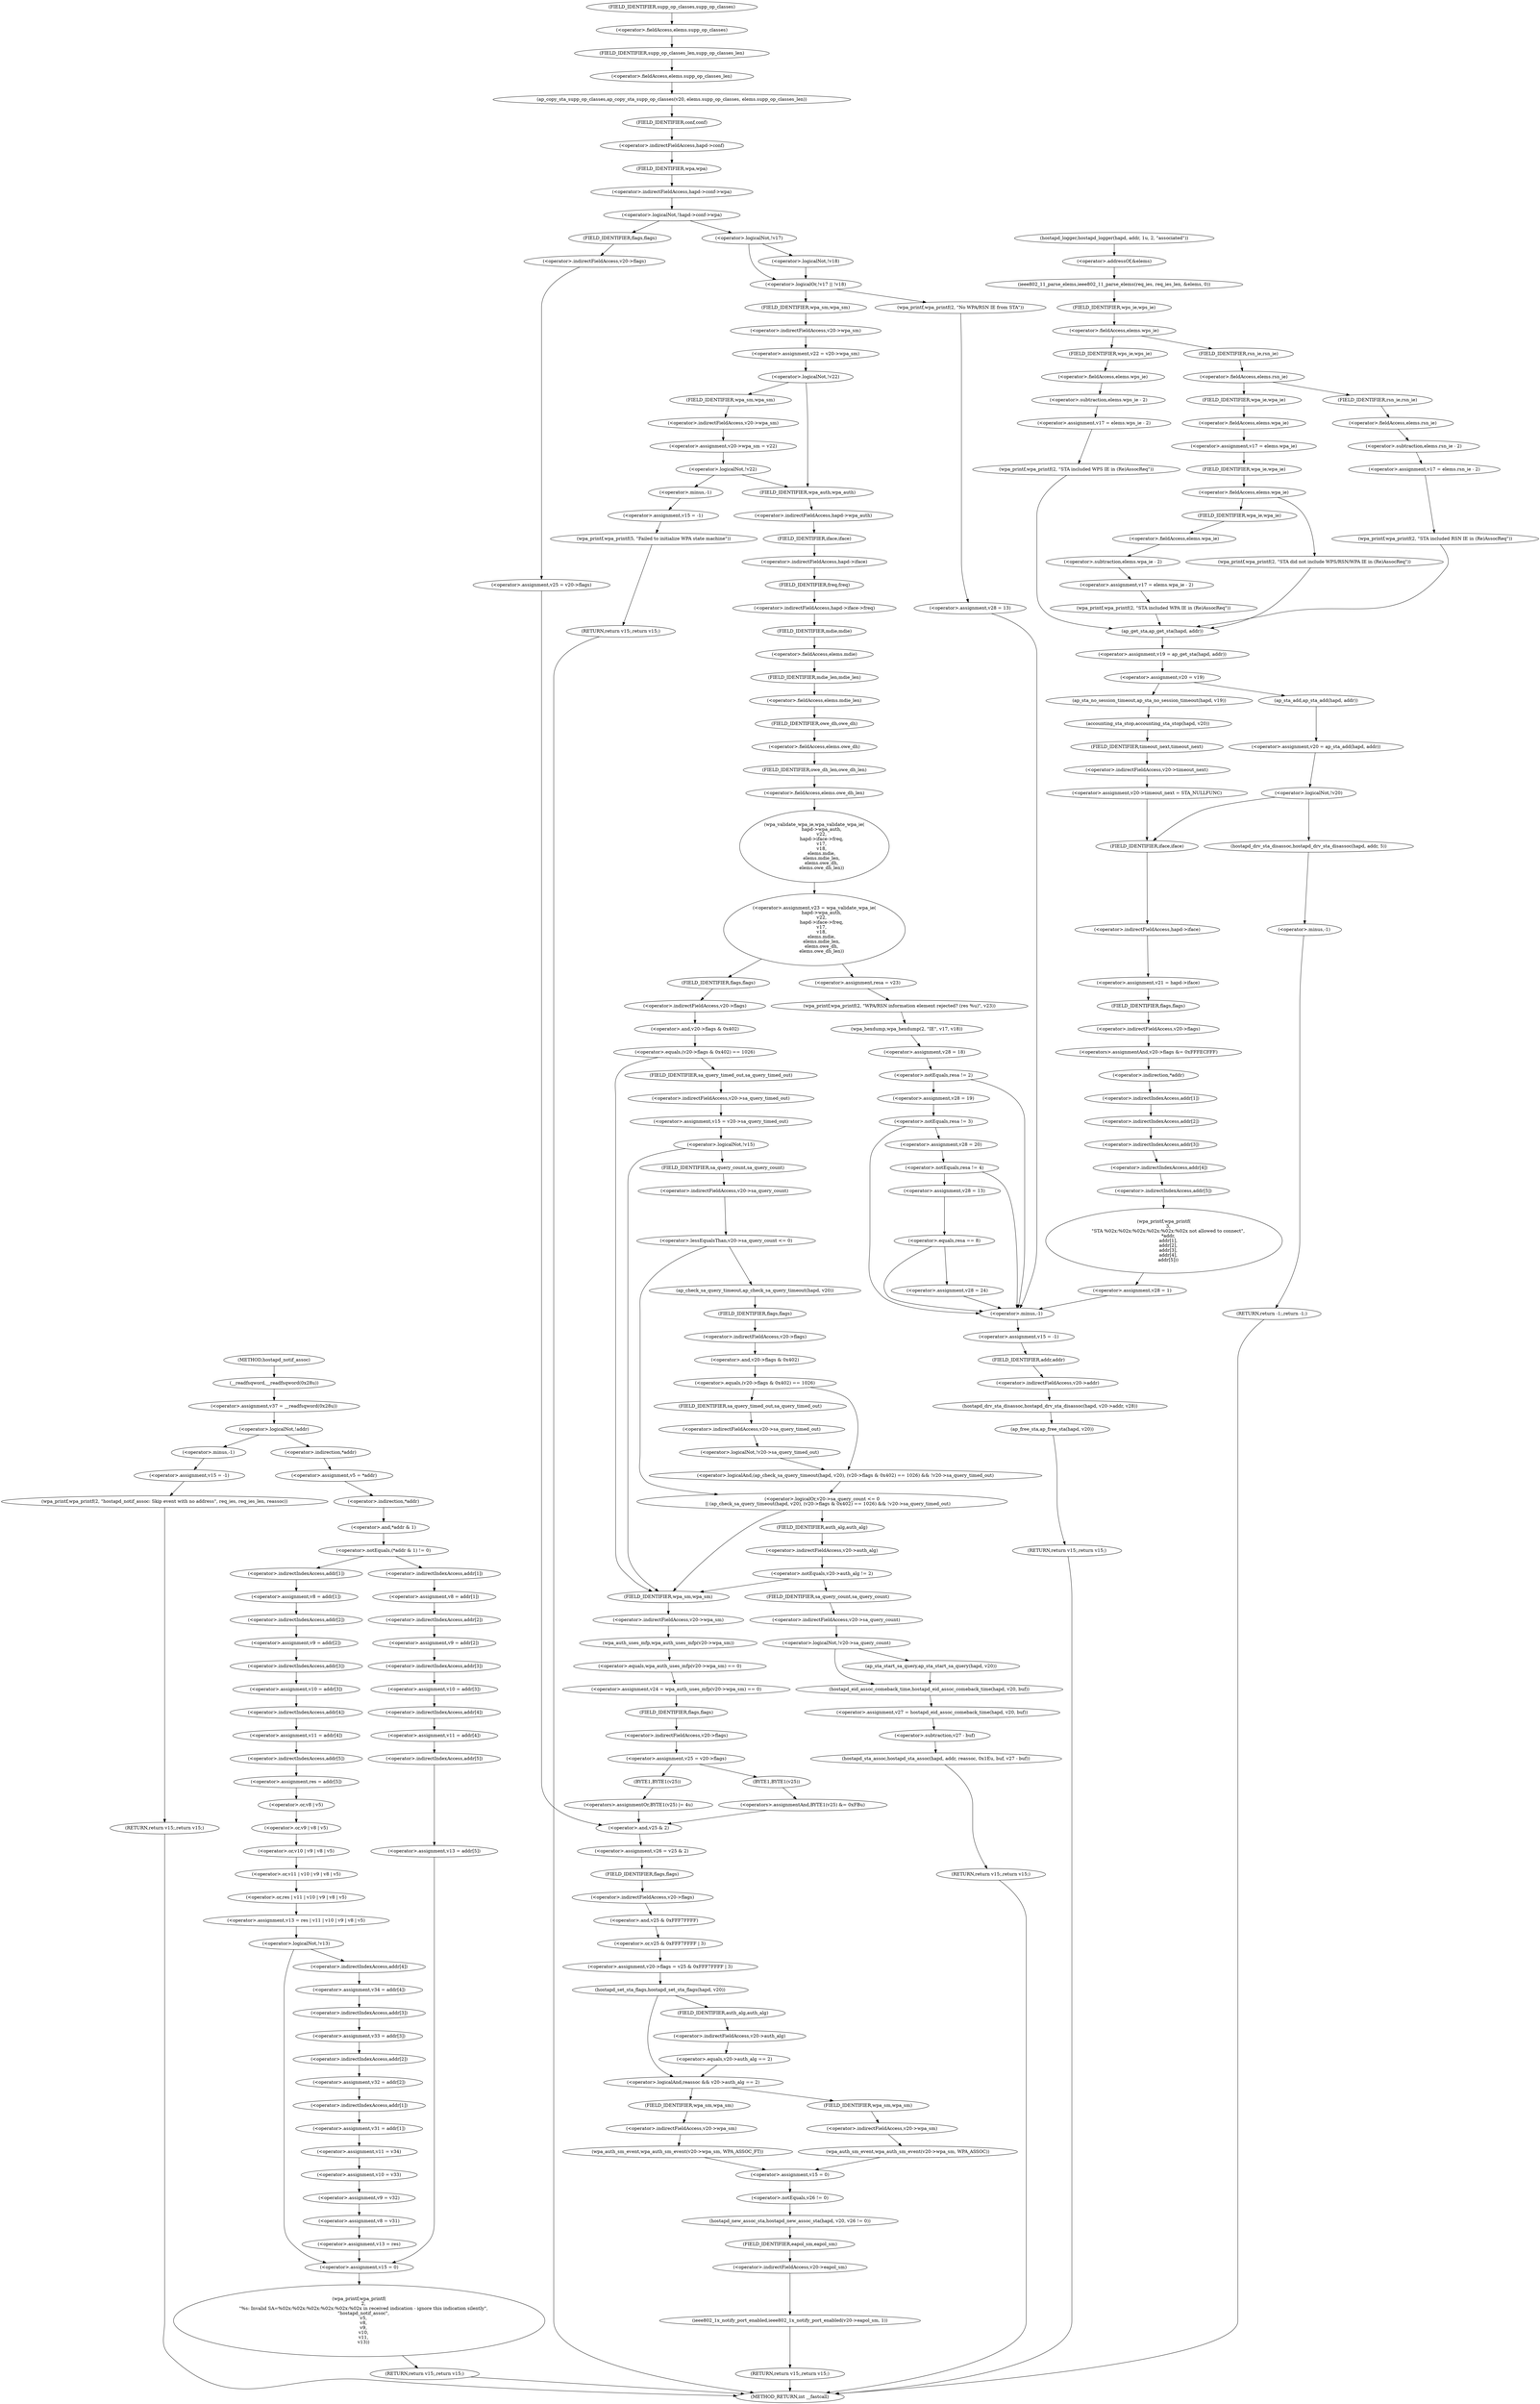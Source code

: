 digraph hostapd_notif_assoc {  
"1000164" [label = "(<operator>.assignment,v37 = __readfsqword(0x28u))" ]
"1000166" [label = "(__readfsqword,__readfsqword(0x28u))" ]
"1000169" [label = "(<operator>.logicalNot,!addr)" ]
"1000172" [label = "(<operator>.assignment,v15 = -1)" ]
"1000174" [label = "(<operator>.minus,-1)" ]
"1000176" [label = "(wpa_printf,wpa_printf(2, \"hostapd_notif_assoc: Skip event with no address\", req_ies, req_ies_len, reassoc))" ]
"1000182" [label = "(RETURN,return v15;,return v15;)" ]
"1000184" [label = "(<operator>.assignment,v5 = *addr)" ]
"1000186" [label = "(<operator>.indirection,*addr)" ]
"1000189" [label = "(<operator>.notEquals,(*addr & 1) != 0)" ]
"1000190" [label = "(<operator>.and,*addr & 1)" ]
"1000191" [label = "(<operator>.indirection,*addr)" ]
"1000196" [label = "(<operator>.assignment,v8 = addr[1])" ]
"1000198" [label = "(<operator>.indirectIndexAccess,addr[1])" ]
"1000201" [label = "(<operator>.assignment,v9 = addr[2])" ]
"1000203" [label = "(<operator>.indirectIndexAccess,addr[2])" ]
"1000206" [label = "(<operator>.assignment,v10 = addr[3])" ]
"1000208" [label = "(<operator>.indirectIndexAccess,addr[3])" ]
"1000211" [label = "(<operator>.assignment,v11 = addr[4])" ]
"1000213" [label = "(<operator>.indirectIndexAccess,addr[4])" ]
"1000216" [label = "(<operator>.assignment,v13 = addr[5])" ]
"1000218" [label = "(<operator>.indirectIndexAccess,addr[5])" ]
"1000222" [label = "(<operator>.assignment,v8 = addr[1])" ]
"1000224" [label = "(<operator>.indirectIndexAccess,addr[1])" ]
"1000227" [label = "(<operator>.assignment,v9 = addr[2])" ]
"1000229" [label = "(<operator>.indirectIndexAccess,addr[2])" ]
"1000232" [label = "(<operator>.assignment,v10 = addr[3])" ]
"1000234" [label = "(<operator>.indirectIndexAccess,addr[3])" ]
"1000237" [label = "(<operator>.assignment,v11 = addr[4])" ]
"1000239" [label = "(<operator>.indirectIndexAccess,addr[4])" ]
"1000242" [label = "(<operator>.assignment,res = addr[5])" ]
"1000244" [label = "(<operator>.indirectIndexAccess,addr[5])" ]
"1000247" [label = "(<operator>.assignment,v13 = res | v11 | v10 | v9 | v8 | v5)" ]
"1000249" [label = "(<operator>.or,res | v11 | v10 | v9 | v8 | v5)" ]
"1000251" [label = "(<operator>.or,v11 | v10 | v9 | v8 | v5)" ]
"1000253" [label = "(<operator>.or,v10 | v9 | v8 | v5)" ]
"1000255" [label = "(<operator>.or,v9 | v8 | v5)" ]
"1000257" [label = "(<operator>.or,v8 | v5)" ]
"1000261" [label = "(<operator>.logicalNot,!v13)" ]
"1000265" [label = "(<operator>.assignment,v15 = 0)" ]
"1000268" [label = "(wpa_printf,wpa_printf(\n      2,\n      \"%s: Invalid SA=%02x:%02x:%02x:%02x:%02x:%02x in received indication - ignore this indication silently\",\n      \"hostapd_notif_assoc\",\n      v5,\n      v8,\n      v9,\n      v10,\n      v11,\n      v13))" ]
"1000278" [label = "(RETURN,return v15;,return v15;)" ]
"1000280" [label = "(<operator>.assignment,v34 = addr[4])" ]
"1000282" [label = "(<operator>.indirectIndexAccess,addr[4])" ]
"1000285" [label = "(<operator>.assignment,v33 = addr[3])" ]
"1000287" [label = "(<operator>.indirectIndexAccess,addr[3])" ]
"1000290" [label = "(<operator>.assignment,v32 = addr[2])" ]
"1000292" [label = "(<operator>.indirectIndexAccess,addr[2])" ]
"1000295" [label = "(<operator>.assignment,v31 = addr[1])" ]
"1000297" [label = "(<operator>.indirectIndexAccess,addr[1])" ]
"1000301" [label = "(<operator>.assignment,v11 = v34)" ]
"1000304" [label = "(<operator>.assignment,v10 = v33)" ]
"1000307" [label = "(<operator>.assignment,v9 = v32)" ]
"1000310" [label = "(<operator>.assignment,v8 = v31)" ]
"1000313" [label = "(<operator>.assignment,v13 = res)" ]
"1000317" [label = "(hostapd_logger,hostapd_logger(hapd, addr, 1u, 2, \"associated\"))" ]
"1000323" [label = "(ieee802_11_parse_elems,ieee802_11_parse_elems(req_ies, req_ies_len, &elems, 0))" ]
"1000326" [label = "(<operator>.addressOf,&elems)" ]
"1000330" [label = "(<operator>.fieldAccess,elems.wps_ie)" ]
"1000332" [label = "(FIELD_IDENTIFIER,wps_ie,wps_ie)" ]
"1000334" [label = "(<operator>.assignment,v17 = elems.wps_ie - 2)" ]
"1000336" [label = "(<operator>.subtraction,elems.wps_ie - 2)" ]
"1000337" [label = "(<operator>.fieldAccess,elems.wps_ie)" ]
"1000339" [label = "(FIELD_IDENTIFIER,wps_ie,wps_ie)" ]
"1000342" [label = "(wpa_printf,wpa_printf(2, \"STA included WPS IE in (Re)AssocReq\"))" ]
"1000347" [label = "(<operator>.fieldAccess,elems.rsn_ie)" ]
"1000349" [label = "(FIELD_IDENTIFIER,rsn_ie,rsn_ie)" ]
"1000351" [label = "(<operator>.assignment,v17 = elems.rsn_ie - 2)" ]
"1000353" [label = "(<operator>.subtraction,elems.rsn_ie - 2)" ]
"1000354" [label = "(<operator>.fieldAccess,elems.rsn_ie)" ]
"1000356" [label = "(FIELD_IDENTIFIER,rsn_ie,rsn_ie)" ]
"1000359" [label = "(wpa_printf,wpa_printf(2, \"STA included RSN IE in (Re)AssocReq\"))" ]
"1000364" [label = "(<operator>.assignment,v17 = elems.wpa_ie)" ]
"1000366" [label = "(<operator>.fieldAccess,elems.wpa_ie)" ]
"1000368" [label = "(FIELD_IDENTIFIER,wpa_ie,wpa_ie)" ]
"1000370" [label = "(<operator>.fieldAccess,elems.wpa_ie)" ]
"1000372" [label = "(FIELD_IDENTIFIER,wpa_ie,wpa_ie)" ]
"1000374" [label = "(<operator>.assignment,v17 = elems.wpa_ie - 2)" ]
"1000376" [label = "(<operator>.subtraction,elems.wpa_ie - 2)" ]
"1000377" [label = "(<operator>.fieldAccess,elems.wpa_ie)" ]
"1000379" [label = "(FIELD_IDENTIFIER,wpa_ie,wpa_ie)" ]
"1000382" [label = "(wpa_printf,wpa_printf(2, \"STA included WPA IE in (Re)AssocReq\"))" ]
"1000388" [label = "(wpa_printf,wpa_printf(2, \"STA did not include WPS/RSN/WPA IE in (Re)AssocReq\"))" ]
"1000391" [label = "(<operator>.assignment,v19 = ap_get_sta(hapd, addr))" ]
"1000393" [label = "(ap_get_sta,ap_get_sta(hapd, addr))" ]
"1000396" [label = "(<operator>.assignment,v20 = v19)" ]
"1000402" [label = "(ap_sta_no_session_timeout,ap_sta_no_session_timeout(hapd, v19))" ]
"1000405" [label = "(accounting_sta_stop,accounting_sta_stop(hapd, v20))" ]
"1000408" [label = "(<operator>.assignment,v20->timeout_next = STA_NULLFUNC)" ]
"1000409" [label = "(<operator>.indirectFieldAccess,v20->timeout_next)" ]
"1000411" [label = "(FIELD_IDENTIFIER,timeout_next,timeout_next)" ]
"1000415" [label = "(<operator>.assignment,v20 = ap_sta_add(hapd, addr))" ]
"1000417" [label = "(ap_sta_add,ap_sta_add(hapd, addr))" ]
"1000421" [label = "(<operator>.logicalNot,!v20)" ]
"1000424" [label = "(hostapd_drv_sta_disassoc,hostapd_drv_sta_disassoc(hapd, addr, 5))" ]
"1000428" [label = "(RETURN,return -1;,return -1;)" ]
"1000429" [label = "(<operator>.minus,-1)" ]
"1000431" [label = "(<operator>.assignment,v21 = hapd->iface)" ]
"1000433" [label = "(<operator>.indirectFieldAccess,hapd->iface)" ]
"1000435" [label = "(FIELD_IDENTIFIER,iface,iface)" ]
"1000436" [label = "(<operators>.assignmentAnd,v20->flags &= 0xFFFECFFF)" ]
"1000437" [label = "(<operator>.indirectFieldAccess,v20->flags)" ]
"1000439" [label = "(FIELD_IDENTIFIER,flags,flags)" ]
"1000442" [label = "(wpa_printf,wpa_printf(\n      3,\n      \"STA %02x:%02x:%02x:%02x:%02x:%02x not allowed to connect\",\n      *addr,\n      addr[1],\n      addr[2],\n      addr[3],\n      addr[4],\n      addr[5]))" ]
"1000445" [label = "(<operator>.indirection,*addr)" ]
"1000447" [label = "(<operator>.indirectIndexAccess,addr[1])" ]
"1000450" [label = "(<operator>.indirectIndexAccess,addr[2])" ]
"1000453" [label = "(<operator>.indirectIndexAccess,addr[3])" ]
"1000456" [label = "(<operator>.indirectIndexAccess,addr[4])" ]
"1000459" [label = "(<operator>.indirectIndexAccess,addr[5])" ]
"1000462" [label = "(<operator>.assignment,v28 = 1)" ]
"1000466" [label = "(<operator>.assignment,v15 = -1)" ]
"1000468" [label = "(<operator>.minus,-1)" ]
"1000470" [label = "(hostapd_drv_sta_disassoc,hostapd_drv_sta_disassoc(hapd, v20->addr, v28))" ]
"1000472" [label = "(<operator>.indirectFieldAccess,v20->addr)" ]
"1000474" [label = "(FIELD_IDENTIFIER,addr,addr)" ]
"1000476" [label = "(ap_free_sta,ap_free_sta(hapd, v20))" ]
"1000479" [label = "(RETURN,return v15;,return v15;)" ]
"1000481" [label = "(ap_copy_sta_supp_op_classes,ap_copy_sta_supp_op_classes(v20, elems.supp_op_classes, elems.supp_op_classes_len))" ]
"1000483" [label = "(<operator>.fieldAccess,elems.supp_op_classes)" ]
"1000485" [label = "(FIELD_IDENTIFIER,supp_op_classes,supp_op_classes)" ]
"1000486" [label = "(<operator>.fieldAccess,elems.supp_op_classes_len)" ]
"1000488" [label = "(FIELD_IDENTIFIER,supp_op_classes_len,supp_op_classes_len)" ]
"1000490" [label = "(<operator>.logicalNot,!hapd->conf->wpa)" ]
"1000491" [label = "(<operator>.indirectFieldAccess,hapd->conf->wpa)" ]
"1000492" [label = "(<operator>.indirectFieldAccess,hapd->conf)" ]
"1000494" [label = "(FIELD_IDENTIFIER,conf,conf)" ]
"1000495" [label = "(FIELD_IDENTIFIER,wpa,wpa)" ]
"1000497" [label = "(<operator>.assignment,v25 = v20->flags)" ]
"1000499" [label = "(<operator>.indirectFieldAccess,v20->flags)" ]
"1000501" [label = "(FIELD_IDENTIFIER,flags,flags)" ]
"1000504" [label = "(<operator>.logicalOr,!v17 || !v18)" ]
"1000505" [label = "(<operator>.logicalNot,!v17)" ]
"1000507" [label = "(<operator>.logicalNot,!v18)" ]
"1000510" [label = "(wpa_printf,wpa_printf(2, \"No WPA/RSN IE from STA\"))" ]
"1000513" [label = "(<operator>.assignment,v28 = 13)" ]
"1000517" [label = "(<operator>.assignment,v22 = v20->wpa_sm)" ]
"1000519" [label = "(<operator>.indirectFieldAccess,v20->wpa_sm)" ]
"1000521" [label = "(FIELD_IDENTIFIER,wpa_sm,wpa_sm)" ]
"1000523" [label = "(<operator>.logicalNot,!v22)" ]
"1000526" [label = "(<operator>.assignment,v20->wpa_sm = v22)" ]
"1000527" [label = "(<operator>.indirectFieldAccess,v20->wpa_sm)" ]
"1000529" [label = "(FIELD_IDENTIFIER,wpa_sm,wpa_sm)" ]
"1000532" [label = "(<operator>.logicalNot,!v22)" ]
"1000535" [label = "(<operator>.assignment,v15 = -1)" ]
"1000537" [label = "(<operator>.minus,-1)" ]
"1000539" [label = "(wpa_printf,wpa_printf(5, \"Failed to initialize WPA state machine\"))" ]
"1000542" [label = "(RETURN,return v15;,return v15;)" ]
"1000544" [label = "(<operator>.assignment,v23 = wpa_validate_wpa_ie(\n          hapd->wpa_auth,\n          v22,\n          hapd->iface->freq,\n          v17,\n          v18,\n          elems.mdie,\n          elems.mdie_len,\n          elems.owe_dh,\n          elems.owe_dh_len))" ]
"1000546" [label = "(wpa_validate_wpa_ie,wpa_validate_wpa_ie(\n          hapd->wpa_auth,\n          v22,\n          hapd->iface->freq,\n          v17,\n          v18,\n          elems.mdie,\n          elems.mdie_len,\n          elems.owe_dh,\n          elems.owe_dh_len))" ]
"1000547" [label = "(<operator>.indirectFieldAccess,hapd->wpa_auth)" ]
"1000549" [label = "(FIELD_IDENTIFIER,wpa_auth,wpa_auth)" ]
"1000551" [label = "(<operator>.indirectFieldAccess,hapd->iface->freq)" ]
"1000552" [label = "(<operator>.indirectFieldAccess,hapd->iface)" ]
"1000554" [label = "(FIELD_IDENTIFIER,iface,iface)" ]
"1000555" [label = "(FIELD_IDENTIFIER,freq,freq)" ]
"1000558" [label = "(<operator>.fieldAccess,elems.mdie)" ]
"1000560" [label = "(FIELD_IDENTIFIER,mdie,mdie)" ]
"1000561" [label = "(<operator>.fieldAccess,elems.mdie_len)" ]
"1000563" [label = "(FIELD_IDENTIFIER,mdie_len,mdie_len)" ]
"1000564" [label = "(<operator>.fieldAccess,elems.owe_dh)" ]
"1000566" [label = "(FIELD_IDENTIFIER,owe_dh,owe_dh)" ]
"1000567" [label = "(<operator>.fieldAccess,elems.owe_dh_len)" ]
"1000569" [label = "(FIELD_IDENTIFIER,owe_dh_len,owe_dh_len)" ]
"1000573" [label = "(<operator>.assignment,resa = v23)" ]
"1000576" [label = "(wpa_printf,wpa_printf(2, \"WPA/RSN information element rejected? (res %u)\", v23))" ]
"1000580" [label = "(wpa_hexdump,wpa_hexdump(2, \"IE\", v17, v18))" ]
"1000585" [label = "(<operator>.assignment,v28 = 18)" ]
"1000589" [label = "(<operator>.notEquals,resa != 2)" ]
"1000593" [label = "(<operator>.assignment,v28 = 19)" ]
"1000597" [label = "(<operator>.notEquals,resa != 3)" ]
"1000601" [label = "(<operator>.assignment,v28 = 20)" ]
"1000605" [label = "(<operator>.notEquals,resa != 4)" ]
"1000609" [label = "(<operator>.assignment,v28 = 13)" ]
"1000613" [label = "(<operator>.equals,resa == 8)" ]
"1000616" [label = "(<operator>.assignment,v28 = 24)" ]
"1000621" [label = "(<operator>.equals,(v20->flags & 0x402) == 1026)" ]
"1000622" [label = "(<operator>.and,v20->flags & 0x402)" ]
"1000623" [label = "(<operator>.indirectFieldAccess,v20->flags)" ]
"1000625" [label = "(FIELD_IDENTIFIER,flags,flags)" ]
"1000629" [label = "(<operator>.assignment,v15 = v20->sa_query_timed_out)" ]
"1000631" [label = "(<operator>.indirectFieldAccess,v20->sa_query_timed_out)" ]
"1000633" [label = "(FIELD_IDENTIFIER,sa_query_timed_out,sa_query_timed_out)" ]
"1000635" [label = "(<operator>.logicalNot,!v15)" ]
"1000639" [label = "(<operator>.logicalOr,v20->sa_query_count <= 0\n        || (ap_check_sa_query_timeout(hapd, v20), (v20->flags & 0x402) == 1026) && !v20->sa_query_timed_out)" ]
"1000640" [label = "(<operator>.lessEqualsThan,v20->sa_query_count <= 0)" ]
"1000641" [label = "(<operator>.indirectFieldAccess,v20->sa_query_count)" ]
"1000643" [label = "(FIELD_IDENTIFIER,sa_query_count,sa_query_count)" ]
"1000645" [label = "(<operator>.logicalAnd,(ap_check_sa_query_timeout(hapd, v20), (v20->flags & 0x402) == 1026) && !v20->sa_query_timed_out)" ]
"1000647" [label = "(ap_check_sa_query_timeout,ap_check_sa_query_timeout(hapd, v20))" ]
"1000650" [label = "(<operator>.equals,(v20->flags & 0x402) == 1026)" ]
"1000651" [label = "(<operator>.and,v20->flags & 0x402)" ]
"1000652" [label = "(<operator>.indirectFieldAccess,v20->flags)" ]
"1000654" [label = "(FIELD_IDENTIFIER,flags,flags)" ]
"1000657" [label = "(<operator>.logicalNot,!v20->sa_query_timed_out)" ]
"1000658" [label = "(<operator>.indirectFieldAccess,v20->sa_query_timed_out)" ]
"1000660" [label = "(FIELD_IDENTIFIER,sa_query_timed_out,sa_query_timed_out)" ]
"1000663" [label = "(<operator>.notEquals,v20->auth_alg != 2)" ]
"1000664" [label = "(<operator>.indirectFieldAccess,v20->auth_alg)" ]
"1000666" [label = "(FIELD_IDENTIFIER,auth_alg,auth_alg)" ]
"1000670" [label = "(<operator>.logicalNot,!v20->sa_query_count)" ]
"1000671" [label = "(<operator>.indirectFieldAccess,v20->sa_query_count)" ]
"1000673" [label = "(FIELD_IDENTIFIER,sa_query_count,sa_query_count)" ]
"1000674" [label = "(ap_sta_start_sa_query,ap_sta_start_sa_query(hapd, v20))" ]
"1000677" [label = "(<operator>.assignment,v27 = hostapd_eid_assoc_comeback_time(hapd, v20, buf))" ]
"1000679" [label = "(hostapd_eid_assoc_comeback_time,hostapd_eid_assoc_comeback_time(hapd, v20, buf))" ]
"1000683" [label = "(hostapd_sta_assoc,hostapd_sta_assoc(hapd, addr, reassoc, 0x1Eu, buf, v27 - buf))" ]
"1000689" [label = "(<operator>.subtraction,v27 - buf)" ]
"1000692" [label = "(RETURN,return v15;,return v15;)" ]
"1000694" [label = "(<operator>.assignment,v24 = wpa_auth_uses_mfp(v20->wpa_sm) == 0)" ]
"1000696" [label = "(<operator>.equals,wpa_auth_uses_mfp(v20->wpa_sm) == 0)" ]
"1000697" [label = "(wpa_auth_uses_mfp,wpa_auth_uses_mfp(v20->wpa_sm))" ]
"1000698" [label = "(<operator>.indirectFieldAccess,v20->wpa_sm)" ]
"1000700" [label = "(FIELD_IDENTIFIER,wpa_sm,wpa_sm)" ]
"1000702" [label = "(<operator>.assignment,v25 = v20->flags)" ]
"1000704" [label = "(<operator>.indirectFieldAccess,v20->flags)" ]
"1000706" [label = "(FIELD_IDENTIFIER,flags,flags)" ]
"1000709" [label = "(<operators>.assignmentAnd,BYTE1(v25) &= 0xFBu)" ]
"1000710" [label = "(BYTE1,BYTE1(v25))" ]
"1000714" [label = "(<operators>.assignmentOr,BYTE1(v25) |= 4u)" ]
"1000715" [label = "(BYTE1,BYTE1(v25))" ]
"1000719" [label = "(<operator>.assignment,v26 = v25 & 2)" ]
"1000721" [label = "(<operator>.and,v25 & 2)" ]
"1000724" [label = "(<operator>.assignment,v20->flags = v25 & 0xFFF7FFFF | 3)" ]
"1000725" [label = "(<operator>.indirectFieldAccess,v20->flags)" ]
"1000727" [label = "(FIELD_IDENTIFIER,flags,flags)" ]
"1000728" [label = "(<operator>.or,v25 & 0xFFF7FFFF | 3)" ]
"1000729" [label = "(<operator>.and,v25 & 0xFFF7FFFF)" ]
"1000733" [label = "(hostapd_set_sta_flags,hostapd_set_sta_flags(hapd, v20))" ]
"1000737" [label = "(<operator>.logicalAnd,reassoc && v20->auth_alg == 2)" ]
"1000739" [label = "(<operator>.equals,v20->auth_alg == 2)" ]
"1000740" [label = "(<operator>.indirectFieldAccess,v20->auth_alg)" ]
"1000742" [label = "(FIELD_IDENTIFIER,auth_alg,auth_alg)" ]
"1000744" [label = "(wpa_auth_sm_event,wpa_auth_sm_event(v20->wpa_sm, WPA_ASSOC_FT))" ]
"1000745" [label = "(<operator>.indirectFieldAccess,v20->wpa_sm)" ]
"1000747" [label = "(FIELD_IDENTIFIER,wpa_sm,wpa_sm)" ]
"1000750" [label = "(wpa_auth_sm_event,wpa_auth_sm_event(v20->wpa_sm, WPA_ASSOC))" ]
"1000751" [label = "(<operator>.indirectFieldAccess,v20->wpa_sm)" ]
"1000753" [label = "(FIELD_IDENTIFIER,wpa_sm,wpa_sm)" ]
"1000755" [label = "(<operator>.assignment,v15 = 0)" ]
"1000758" [label = "(hostapd_new_assoc_sta,hostapd_new_assoc_sta(hapd, v20, v26 != 0))" ]
"1000761" [label = "(<operator>.notEquals,v26 != 0)" ]
"1000764" [label = "(ieee802_1x_notify_port_enabled,ieee802_1x_notify_port_enabled(v20->eapol_sm, 1))" ]
"1000765" [label = "(<operator>.indirectFieldAccess,v20->eapol_sm)" ]
"1000767" [label = "(FIELD_IDENTIFIER,eapol_sm,eapol_sm)" ]
"1000769" [label = "(RETURN,return v15;,return v15;)" ]
"1000129" [label = "(METHOD,hostapd_notif_assoc)" ]
"1000771" [label = "(METHOD_RETURN,int __fastcall)" ]
  "1000164" -> "1000169" 
  "1000166" -> "1000164" 
  "1000169" -> "1000174" 
  "1000169" -> "1000186" 
  "1000172" -> "1000176" 
  "1000174" -> "1000172" 
  "1000176" -> "1000182" 
  "1000182" -> "1000771" 
  "1000184" -> "1000191" 
  "1000186" -> "1000184" 
  "1000189" -> "1000198" 
  "1000189" -> "1000224" 
  "1000190" -> "1000189" 
  "1000191" -> "1000190" 
  "1000196" -> "1000203" 
  "1000198" -> "1000196" 
  "1000201" -> "1000208" 
  "1000203" -> "1000201" 
  "1000206" -> "1000213" 
  "1000208" -> "1000206" 
  "1000211" -> "1000218" 
  "1000213" -> "1000211" 
  "1000216" -> "1000265" 
  "1000218" -> "1000216" 
  "1000222" -> "1000229" 
  "1000224" -> "1000222" 
  "1000227" -> "1000234" 
  "1000229" -> "1000227" 
  "1000232" -> "1000239" 
  "1000234" -> "1000232" 
  "1000237" -> "1000244" 
  "1000239" -> "1000237" 
  "1000242" -> "1000257" 
  "1000244" -> "1000242" 
  "1000247" -> "1000261" 
  "1000249" -> "1000247" 
  "1000251" -> "1000249" 
  "1000253" -> "1000251" 
  "1000255" -> "1000253" 
  "1000257" -> "1000255" 
  "1000261" -> "1000265" 
  "1000261" -> "1000282" 
  "1000265" -> "1000268" 
  "1000268" -> "1000278" 
  "1000278" -> "1000771" 
  "1000280" -> "1000287" 
  "1000282" -> "1000280" 
  "1000285" -> "1000292" 
  "1000287" -> "1000285" 
  "1000290" -> "1000297" 
  "1000292" -> "1000290" 
  "1000295" -> "1000301" 
  "1000297" -> "1000295" 
  "1000301" -> "1000304" 
  "1000304" -> "1000307" 
  "1000307" -> "1000310" 
  "1000310" -> "1000313" 
  "1000313" -> "1000265" 
  "1000317" -> "1000326" 
  "1000323" -> "1000332" 
  "1000326" -> "1000323" 
  "1000330" -> "1000339" 
  "1000330" -> "1000349" 
  "1000332" -> "1000330" 
  "1000334" -> "1000342" 
  "1000336" -> "1000334" 
  "1000337" -> "1000336" 
  "1000339" -> "1000337" 
  "1000342" -> "1000393" 
  "1000347" -> "1000356" 
  "1000347" -> "1000368" 
  "1000349" -> "1000347" 
  "1000351" -> "1000359" 
  "1000353" -> "1000351" 
  "1000354" -> "1000353" 
  "1000356" -> "1000354" 
  "1000359" -> "1000393" 
  "1000364" -> "1000372" 
  "1000366" -> "1000364" 
  "1000368" -> "1000366" 
  "1000370" -> "1000379" 
  "1000370" -> "1000388" 
  "1000372" -> "1000370" 
  "1000374" -> "1000382" 
  "1000376" -> "1000374" 
  "1000377" -> "1000376" 
  "1000379" -> "1000377" 
  "1000382" -> "1000393" 
  "1000388" -> "1000393" 
  "1000391" -> "1000396" 
  "1000393" -> "1000391" 
  "1000396" -> "1000402" 
  "1000396" -> "1000417" 
  "1000402" -> "1000405" 
  "1000405" -> "1000411" 
  "1000408" -> "1000435" 
  "1000409" -> "1000408" 
  "1000411" -> "1000409" 
  "1000415" -> "1000421" 
  "1000417" -> "1000415" 
  "1000421" -> "1000424" 
  "1000421" -> "1000435" 
  "1000424" -> "1000429" 
  "1000428" -> "1000771" 
  "1000429" -> "1000428" 
  "1000431" -> "1000439" 
  "1000433" -> "1000431" 
  "1000435" -> "1000433" 
  "1000436" -> "1000445" 
  "1000437" -> "1000436" 
  "1000439" -> "1000437" 
  "1000442" -> "1000462" 
  "1000445" -> "1000447" 
  "1000447" -> "1000450" 
  "1000450" -> "1000453" 
  "1000453" -> "1000456" 
  "1000456" -> "1000459" 
  "1000459" -> "1000442" 
  "1000462" -> "1000468" 
  "1000466" -> "1000474" 
  "1000468" -> "1000466" 
  "1000470" -> "1000476" 
  "1000472" -> "1000470" 
  "1000474" -> "1000472" 
  "1000476" -> "1000479" 
  "1000479" -> "1000771" 
  "1000481" -> "1000494" 
  "1000483" -> "1000488" 
  "1000485" -> "1000483" 
  "1000486" -> "1000481" 
  "1000488" -> "1000486" 
  "1000490" -> "1000501" 
  "1000490" -> "1000505" 
  "1000491" -> "1000490" 
  "1000492" -> "1000495" 
  "1000494" -> "1000492" 
  "1000495" -> "1000491" 
  "1000497" -> "1000721" 
  "1000499" -> "1000497" 
  "1000501" -> "1000499" 
  "1000504" -> "1000510" 
  "1000504" -> "1000521" 
  "1000505" -> "1000504" 
  "1000505" -> "1000507" 
  "1000507" -> "1000504" 
  "1000510" -> "1000513" 
  "1000513" -> "1000468" 
  "1000517" -> "1000523" 
  "1000519" -> "1000517" 
  "1000521" -> "1000519" 
  "1000523" -> "1000529" 
  "1000523" -> "1000549" 
  "1000526" -> "1000532" 
  "1000527" -> "1000526" 
  "1000529" -> "1000527" 
  "1000532" -> "1000537" 
  "1000532" -> "1000549" 
  "1000535" -> "1000539" 
  "1000537" -> "1000535" 
  "1000539" -> "1000542" 
  "1000542" -> "1000771" 
  "1000544" -> "1000573" 
  "1000544" -> "1000625" 
  "1000546" -> "1000544" 
  "1000547" -> "1000554" 
  "1000549" -> "1000547" 
  "1000551" -> "1000560" 
  "1000552" -> "1000555" 
  "1000554" -> "1000552" 
  "1000555" -> "1000551" 
  "1000558" -> "1000563" 
  "1000560" -> "1000558" 
  "1000561" -> "1000566" 
  "1000563" -> "1000561" 
  "1000564" -> "1000569" 
  "1000566" -> "1000564" 
  "1000567" -> "1000546" 
  "1000569" -> "1000567" 
  "1000573" -> "1000576" 
  "1000576" -> "1000580" 
  "1000580" -> "1000585" 
  "1000585" -> "1000589" 
  "1000589" -> "1000593" 
  "1000589" -> "1000468" 
  "1000593" -> "1000597" 
  "1000597" -> "1000601" 
  "1000597" -> "1000468" 
  "1000601" -> "1000605" 
  "1000605" -> "1000609" 
  "1000605" -> "1000468" 
  "1000609" -> "1000613" 
  "1000613" -> "1000616" 
  "1000613" -> "1000468" 
  "1000616" -> "1000468" 
  "1000621" -> "1000633" 
  "1000621" -> "1000700" 
  "1000622" -> "1000621" 
  "1000623" -> "1000622" 
  "1000625" -> "1000623" 
  "1000629" -> "1000635" 
  "1000631" -> "1000629" 
  "1000633" -> "1000631" 
  "1000635" -> "1000643" 
  "1000635" -> "1000700" 
  "1000639" -> "1000666" 
  "1000639" -> "1000700" 
  "1000640" -> "1000639" 
  "1000640" -> "1000647" 
  "1000641" -> "1000640" 
  "1000643" -> "1000641" 
  "1000645" -> "1000639" 
  "1000647" -> "1000654" 
  "1000650" -> "1000645" 
  "1000650" -> "1000660" 
  "1000651" -> "1000650" 
  "1000652" -> "1000651" 
  "1000654" -> "1000652" 
  "1000657" -> "1000645" 
  "1000658" -> "1000657" 
  "1000660" -> "1000658" 
  "1000663" -> "1000673" 
  "1000663" -> "1000700" 
  "1000664" -> "1000663" 
  "1000666" -> "1000664" 
  "1000670" -> "1000674" 
  "1000670" -> "1000679" 
  "1000671" -> "1000670" 
  "1000673" -> "1000671" 
  "1000674" -> "1000679" 
  "1000677" -> "1000689" 
  "1000679" -> "1000677" 
  "1000683" -> "1000692" 
  "1000689" -> "1000683" 
  "1000692" -> "1000771" 
  "1000694" -> "1000706" 
  "1000696" -> "1000694" 
  "1000697" -> "1000696" 
  "1000698" -> "1000697" 
  "1000700" -> "1000698" 
  "1000702" -> "1000710" 
  "1000702" -> "1000715" 
  "1000704" -> "1000702" 
  "1000706" -> "1000704" 
  "1000709" -> "1000721" 
  "1000710" -> "1000709" 
  "1000714" -> "1000721" 
  "1000715" -> "1000714" 
  "1000719" -> "1000727" 
  "1000721" -> "1000719" 
  "1000724" -> "1000733" 
  "1000725" -> "1000729" 
  "1000727" -> "1000725" 
  "1000728" -> "1000724" 
  "1000729" -> "1000728" 
  "1000733" -> "1000737" 
  "1000733" -> "1000742" 
  "1000737" -> "1000747" 
  "1000737" -> "1000753" 
  "1000739" -> "1000737" 
  "1000740" -> "1000739" 
  "1000742" -> "1000740" 
  "1000744" -> "1000755" 
  "1000745" -> "1000744" 
  "1000747" -> "1000745" 
  "1000750" -> "1000755" 
  "1000751" -> "1000750" 
  "1000753" -> "1000751" 
  "1000755" -> "1000761" 
  "1000758" -> "1000767" 
  "1000761" -> "1000758" 
  "1000764" -> "1000769" 
  "1000765" -> "1000764" 
  "1000767" -> "1000765" 
  "1000769" -> "1000771" 
  "1000129" -> "1000166" 
}
